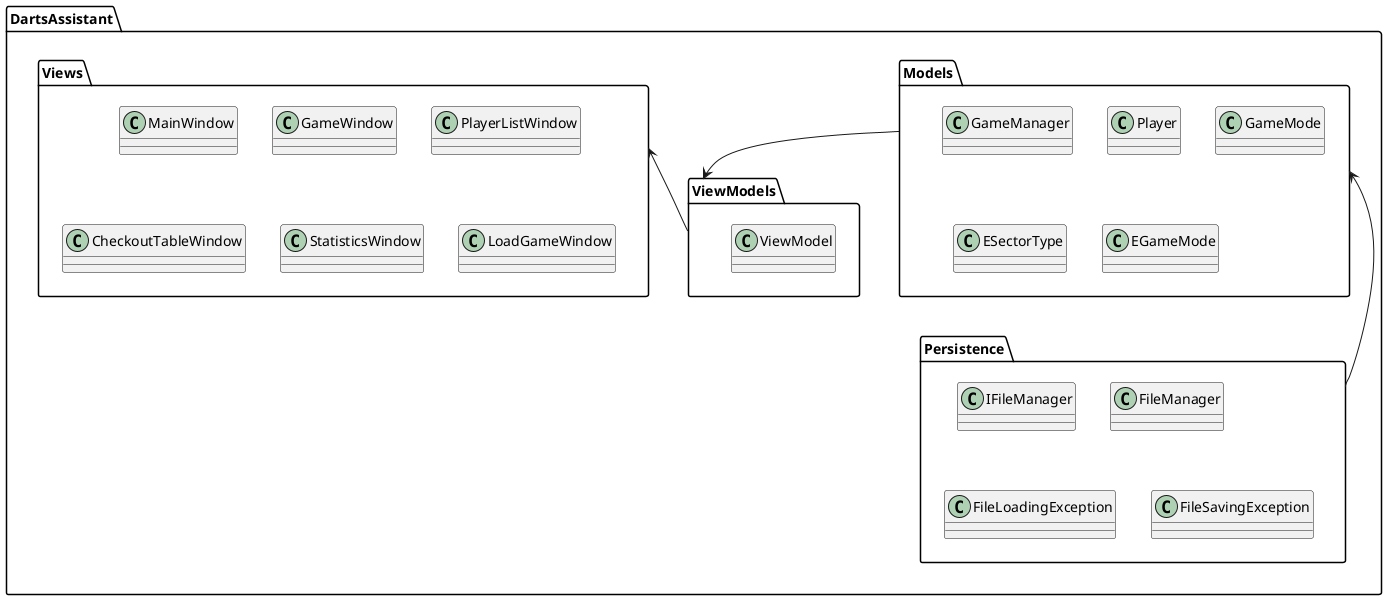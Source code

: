 @startuml PackageDiagram

package "DartsAssistant" {
    package "Models" {
        class GameManager
        class Player
        class GameMode
        class ESectorType
        class EGameMode
    }
    
    package "Views" {
        class MainWindow
        class GameWindow
        class PlayerListWindow
        class CheckoutTableWindow
        class StatisticsWindow
        class LoadGameWindow
    }
    
    package "ViewModels" {
        class ViewModel
    }

    package "Persistence" {
        class IFileManager
        class FileManager
        class FileLoadingException
        class FileSavingException
    }
    
    ' Relationships between packages
    ViewModels <-- Models
    Views <-- ViewModels
    Models <-- Persistence
}

@enduml